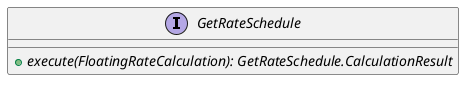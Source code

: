 @startuml

    interface GetRateSchedule [[GetRateSchedule.html]] {
        {abstract} +execute(FloatingRateCalculation): GetRateSchedule.CalculationResult
    }

@enduml
